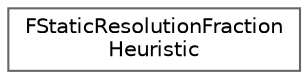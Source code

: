 digraph "Graphical Class Hierarchy"
{
 // INTERACTIVE_SVG=YES
 // LATEX_PDF_SIZE
  bgcolor="transparent";
  edge [fontname=Helvetica,fontsize=10,labelfontname=Helvetica,labelfontsize=10];
  node [fontname=Helvetica,fontsize=10,shape=box,height=0.2,width=0.4];
  rankdir="LR";
  Node0 [id="Node000000",label="FStaticResolutionFraction\lHeuristic",height=0.2,width=0.4,color="grey40", fillcolor="white", style="filled",URL="$d3/d5b/structFStaticResolutionFractionHeuristic.html",tooltip="Heuristic to automatically compute a default resolution fraction based user settings and display info..."];
}
